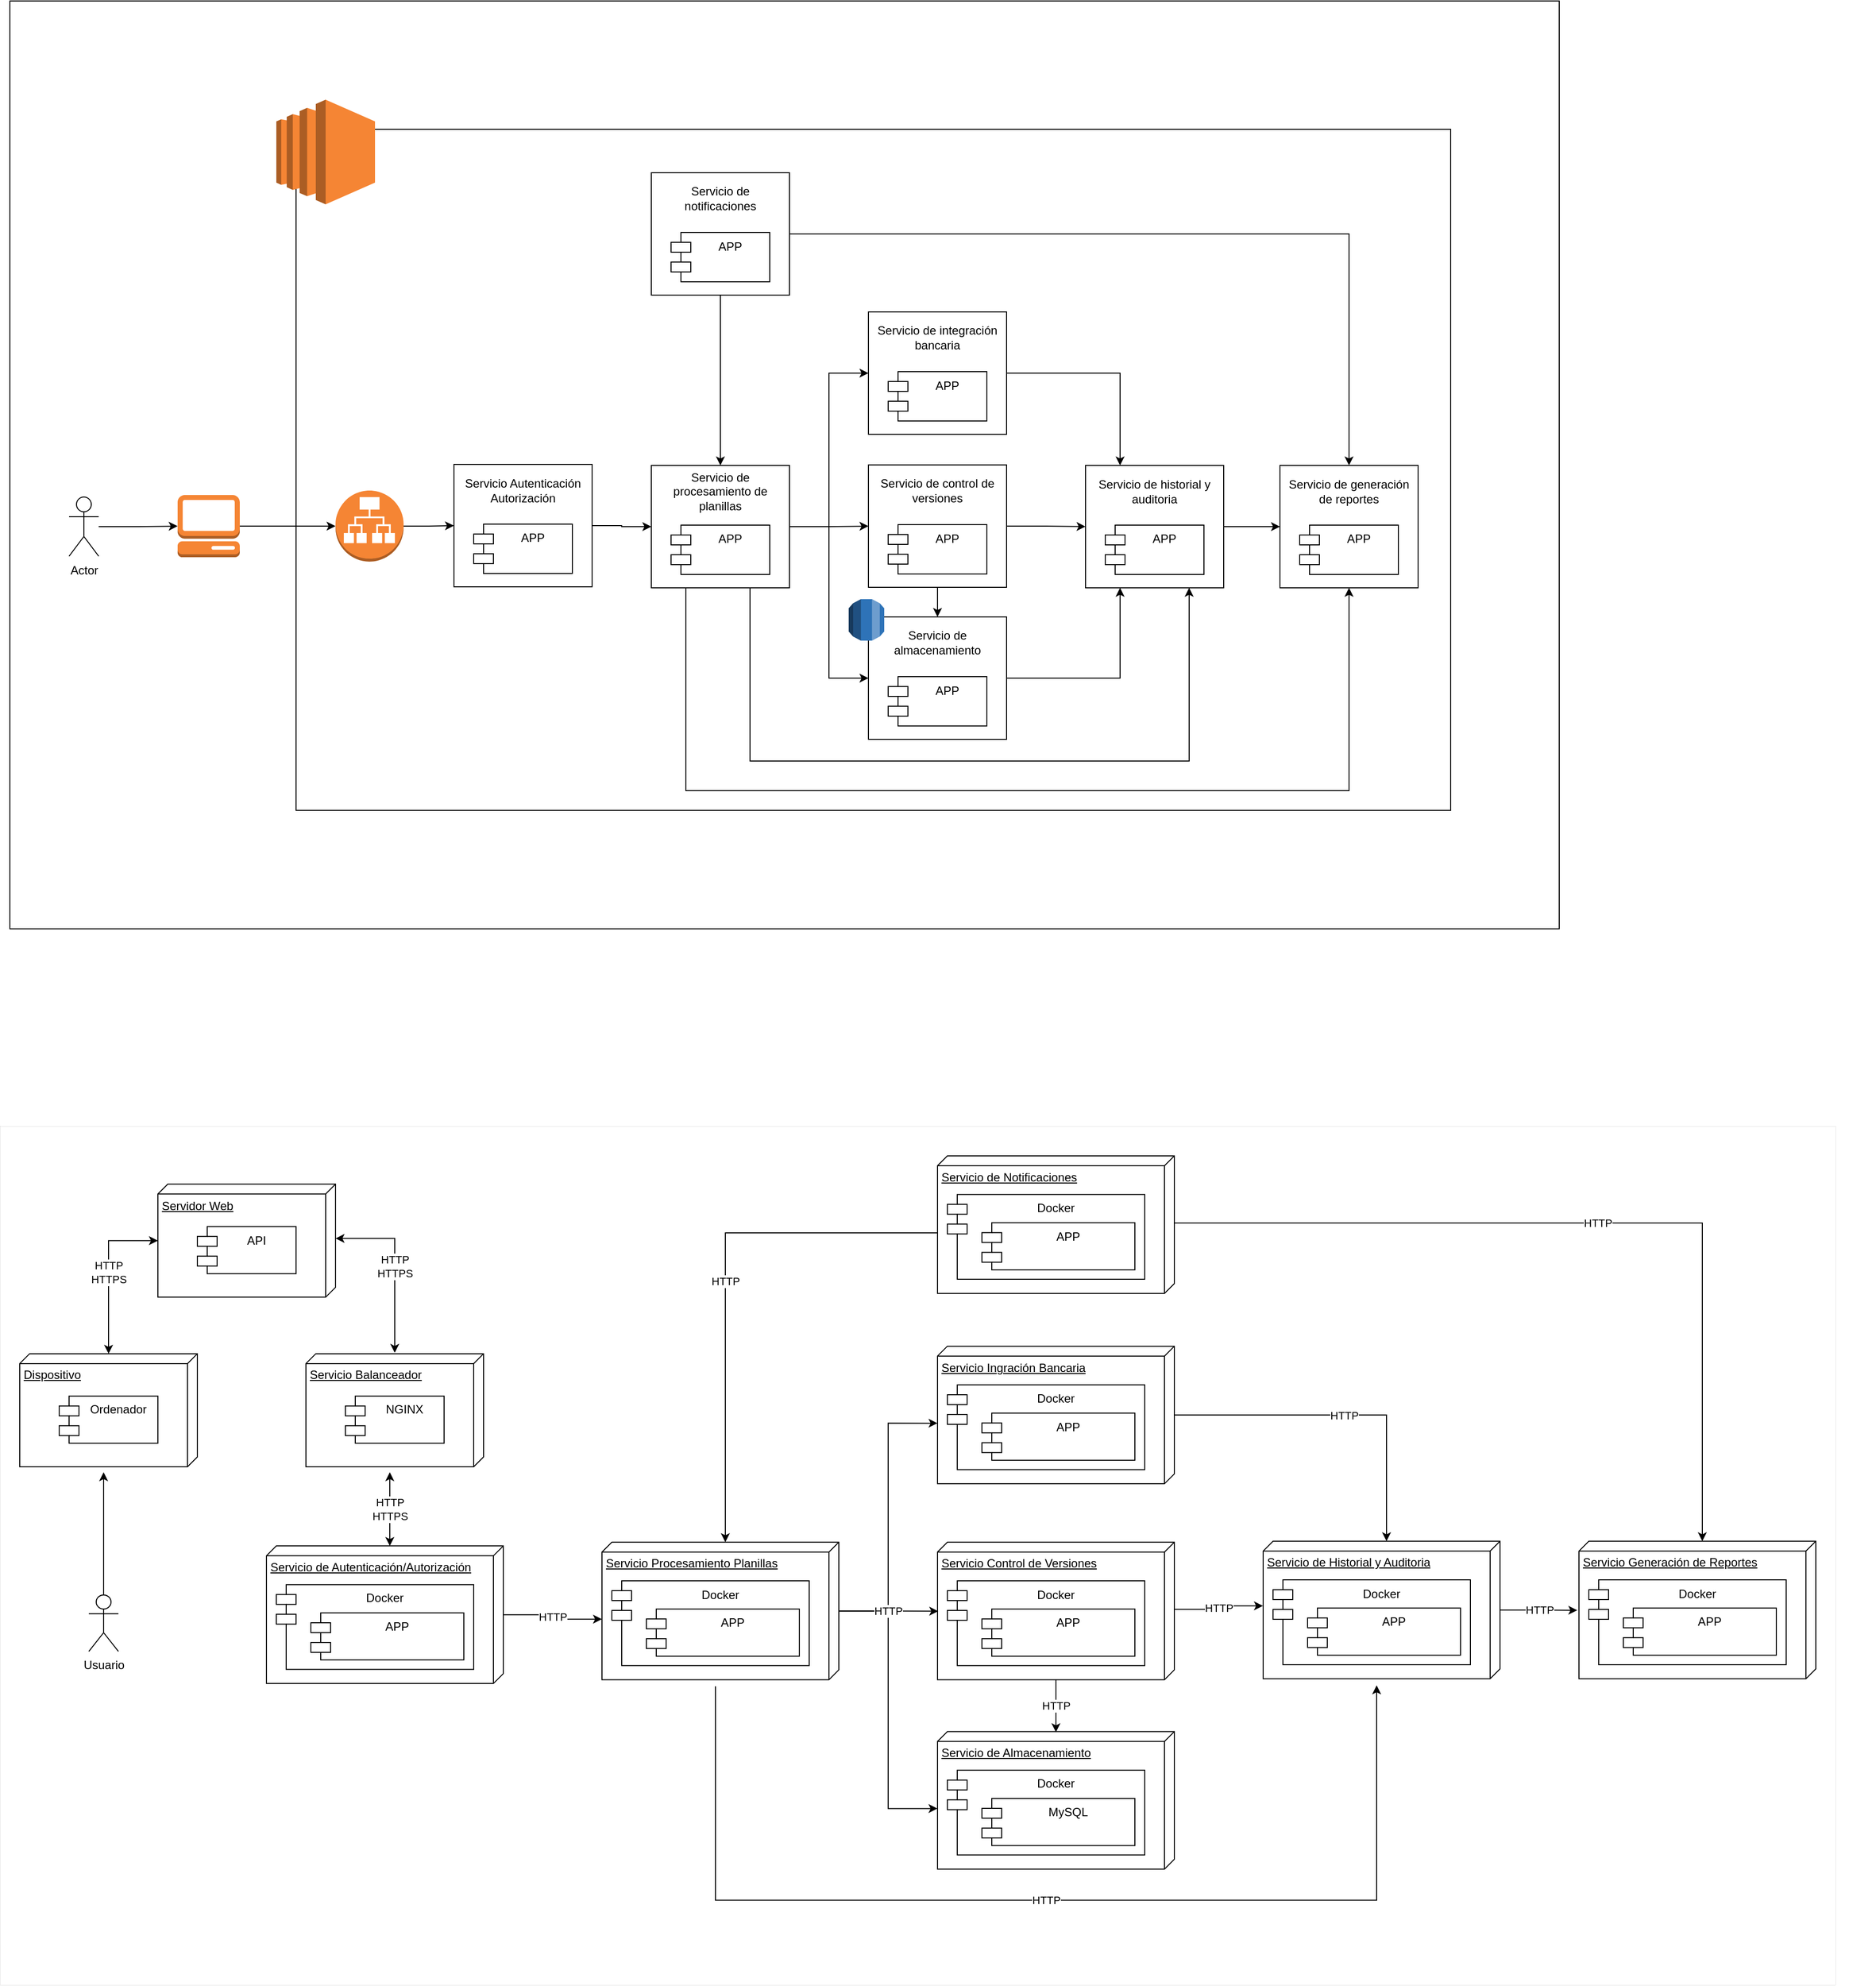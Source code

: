 <mxfile version="26.0.14">
  <diagram name="Página-1" id="AD1sbmy76uVQkkUT61QY">
    <mxGraphModel dx="1912" dy="1008" grid="1" gridSize="10" guides="1" tooltips="1" connect="1" arrows="1" fold="1" page="1" pageScale="1" pageWidth="827" pageHeight="1169" math="0" shadow="0">
      <root>
        <mxCell id="0" />
        <mxCell id="1" parent="0" />
        <mxCell id="kB9tlj2WmAt0og6U4Ecw-2" value="" style="group" vertex="1" connectable="0" parent="1">
          <mxGeometry x="100" y="100" width="1570" height="940" as="geometry" />
        </mxCell>
        <mxCell id="kB9tlj2WmAt0og6U4Ecw-3" value="" style="rounded=0;whiteSpace=wrap;html=1;" vertex="1" parent="kB9tlj2WmAt0og6U4Ecw-2">
          <mxGeometry width="1570" height="940" as="geometry" />
        </mxCell>
        <mxCell id="kB9tlj2WmAt0og6U4Ecw-4" value="" style="group" vertex="1" connectable="0" parent="kB9tlj2WmAt0og6U4Ecw-2">
          <mxGeometry x="60" y="100" width="1400" height="720" as="geometry" />
        </mxCell>
        <mxCell id="kB9tlj2WmAt0og6U4Ecw-5" value="" style="rounded=0;whiteSpace=wrap;html=1;" vertex="1" parent="kB9tlj2WmAt0og6U4Ecw-4">
          <mxGeometry x="230" y="30" width="1170" height="690" as="geometry" />
        </mxCell>
        <mxCell id="kB9tlj2WmAt0og6U4Ecw-6" value="Actor" style="shape=umlActor;verticalLabelPosition=bottom;verticalAlign=top;html=1;outlineConnect=0;" vertex="1" parent="kB9tlj2WmAt0og6U4Ecw-4">
          <mxGeometry y="402.5" width="30" height="60" as="geometry" />
        </mxCell>
        <mxCell id="kB9tlj2WmAt0og6U4Ecw-7" value="" style="outlineConnect=0;dashed=0;verticalLabelPosition=bottom;verticalAlign=top;align=center;html=1;shape=mxgraph.aws3.ec2;fillColor=#F58534;gradientColor=none;" vertex="1" parent="kB9tlj2WmAt0og6U4Ecw-4">
          <mxGeometry x="210" width="100" height="106" as="geometry" />
        </mxCell>
        <mxCell id="kB9tlj2WmAt0og6U4Ecw-8" value="" style="outlineConnect=0;dashed=0;verticalLabelPosition=bottom;verticalAlign=top;align=center;html=1;shape=mxgraph.aws3.management_console;fillColor=#F58534;gradientColor=none;" vertex="1" parent="kB9tlj2WmAt0og6U4Ecw-4">
          <mxGeometry x="110" y="400.5" width="63" height="63" as="geometry" />
        </mxCell>
        <mxCell id="kB9tlj2WmAt0og6U4Ecw-9" style="edgeStyle=orthogonalEdgeStyle;rounded=0;orthogonalLoop=1;jettySize=auto;html=1;entryX=0;entryY=0.5;entryDx=0;entryDy=0;entryPerimeter=0;" edge="1" parent="kB9tlj2WmAt0og6U4Ecw-4" source="kB9tlj2WmAt0og6U4Ecw-6" target="kB9tlj2WmAt0og6U4Ecw-8">
          <mxGeometry relative="1" as="geometry" />
        </mxCell>
        <mxCell id="kB9tlj2WmAt0og6U4Ecw-10" style="edgeStyle=orthogonalEdgeStyle;rounded=0;orthogonalLoop=1;jettySize=auto;html=1;entryX=0;entryY=0.5;entryDx=0;entryDy=0;" edge="1" parent="kB9tlj2WmAt0og6U4Ecw-4" source="kB9tlj2WmAt0og6U4Ecw-11" target="kB9tlj2WmAt0og6U4Ecw-14">
          <mxGeometry relative="1" as="geometry" />
        </mxCell>
        <mxCell id="kB9tlj2WmAt0og6U4Ecw-11" value="" style="outlineConnect=0;dashed=0;verticalLabelPosition=bottom;verticalAlign=top;align=center;html=1;shape=mxgraph.aws3.application_load_balancer;fillColor=#F58534;gradientColor=none;" vertex="1" parent="kB9tlj2WmAt0og6U4Ecw-4">
          <mxGeometry x="270" y="396" width="69" height="72" as="geometry" />
        </mxCell>
        <mxCell id="kB9tlj2WmAt0og6U4Ecw-12" style="edgeStyle=orthogonalEdgeStyle;rounded=0;orthogonalLoop=1;jettySize=auto;html=1;entryX=0;entryY=0.5;entryDx=0;entryDy=0;entryPerimeter=0;" edge="1" parent="kB9tlj2WmAt0og6U4Ecw-4" source="kB9tlj2WmAt0og6U4Ecw-8" target="kB9tlj2WmAt0og6U4Ecw-11">
          <mxGeometry relative="1" as="geometry" />
        </mxCell>
        <mxCell id="kB9tlj2WmAt0og6U4Ecw-13" style="edgeStyle=orthogonalEdgeStyle;rounded=0;orthogonalLoop=1;jettySize=auto;html=1;entryX=0;entryY=0.5;entryDx=0;entryDy=0;" edge="1" parent="kB9tlj2WmAt0og6U4Ecw-4" source="kB9tlj2WmAt0og6U4Ecw-14" target="kB9tlj2WmAt0og6U4Ecw-34">
          <mxGeometry relative="1" as="geometry" />
        </mxCell>
        <mxCell id="kB9tlj2WmAt0og6U4Ecw-14" value="Servicio Autenticación&lt;div&gt;Autorización&lt;/div&gt;&lt;div&gt;&lt;br&gt;&lt;/div&gt;&lt;div&gt;&lt;br&gt;&lt;/div&gt;&lt;div&gt;&lt;br&gt;&lt;/div&gt;&lt;div&gt;&lt;br&gt;&lt;/div&gt;&lt;div&gt;&lt;br&gt;&lt;/div&gt;" style="html=1;whiteSpace=wrap;" vertex="1" parent="kB9tlj2WmAt0og6U4Ecw-4">
          <mxGeometry x="390" y="369.5" width="140" height="124" as="geometry" />
        </mxCell>
        <mxCell id="kB9tlj2WmAt0og6U4Ecw-15" value="APP" style="shape=module;align=left;spacingLeft=20;align=center;verticalAlign=top;whiteSpace=wrap;html=1;" vertex="1" parent="kB9tlj2WmAt0og6U4Ecw-4">
          <mxGeometry x="410" y="430" width="100" height="50" as="geometry" />
        </mxCell>
        <mxCell id="kB9tlj2WmAt0og6U4Ecw-16" style="edgeStyle=orthogonalEdgeStyle;rounded=0;orthogonalLoop=1;jettySize=auto;html=1;entryX=0.25;entryY=0;entryDx=0;entryDy=0;" edge="1" parent="kB9tlj2WmAt0og6U4Ecw-4" source="kB9tlj2WmAt0og6U4Ecw-17" target="kB9tlj2WmAt0og6U4Ecw-37">
          <mxGeometry relative="1" as="geometry" />
        </mxCell>
        <mxCell id="kB9tlj2WmAt0og6U4Ecw-17" value="&lt;div&gt;Servicio de integración bancaria&lt;/div&gt;&lt;div&gt;&lt;br&gt;&lt;/div&gt;&lt;div&gt;&lt;br&gt;&lt;/div&gt;&lt;div&gt;&lt;br&gt;&lt;/div&gt;&lt;div&gt;&lt;br&gt;&lt;/div&gt;&lt;div&gt;&lt;br&gt;&lt;/div&gt;" style="html=1;whiteSpace=wrap;" vertex="1" parent="kB9tlj2WmAt0og6U4Ecw-4">
          <mxGeometry x="810" y="215" width="140" height="124" as="geometry" />
        </mxCell>
        <mxCell id="kB9tlj2WmAt0og6U4Ecw-18" value="APP" style="shape=module;align=left;spacingLeft=20;align=center;verticalAlign=top;whiteSpace=wrap;html=1;" vertex="1" parent="kB9tlj2WmAt0og6U4Ecw-4">
          <mxGeometry x="830" y="275.5" width="100" height="50" as="geometry" />
        </mxCell>
        <mxCell id="kB9tlj2WmAt0og6U4Ecw-19" style="edgeStyle=orthogonalEdgeStyle;rounded=0;orthogonalLoop=1;jettySize=auto;html=1;entryX=0;entryY=0.5;entryDx=0;entryDy=0;" edge="1" parent="kB9tlj2WmAt0og6U4Ecw-4" source="kB9tlj2WmAt0og6U4Ecw-20" target="kB9tlj2WmAt0og6U4Ecw-37">
          <mxGeometry relative="1" as="geometry" />
        </mxCell>
        <mxCell id="kB9tlj2WmAt0og6U4Ecw-101" style="edgeStyle=orthogonalEdgeStyle;rounded=0;orthogonalLoop=1;jettySize=auto;html=1;entryX=0.5;entryY=0;entryDx=0;entryDy=0;" edge="1" parent="kB9tlj2WmAt0og6U4Ecw-4" source="kB9tlj2WmAt0og6U4Ecw-20" target="kB9tlj2WmAt0og6U4Ecw-24">
          <mxGeometry relative="1" as="geometry" />
        </mxCell>
        <mxCell id="kB9tlj2WmAt0og6U4Ecw-20" value="&lt;div&gt;Servicio de control de versiones&lt;/div&gt;&lt;div&gt;&lt;br&gt;&lt;/div&gt;&lt;div&gt;&lt;br&gt;&lt;/div&gt;&lt;div&gt;&lt;br&gt;&lt;/div&gt;&lt;div&gt;&lt;br&gt;&lt;/div&gt;&lt;div&gt;&lt;br&gt;&lt;/div&gt;" style="html=1;whiteSpace=wrap;" vertex="1" parent="kB9tlj2WmAt0og6U4Ecw-4">
          <mxGeometry x="810" y="370" width="140" height="124" as="geometry" />
        </mxCell>
        <mxCell id="kB9tlj2WmAt0og6U4Ecw-21" value="APP" style="shape=module;align=left;spacingLeft=20;align=center;verticalAlign=top;whiteSpace=wrap;html=1;" vertex="1" parent="kB9tlj2WmAt0og6U4Ecw-4">
          <mxGeometry x="830" y="430.5" width="100" height="50" as="geometry" />
        </mxCell>
        <mxCell id="kB9tlj2WmAt0og6U4Ecw-22" value="" style="shape=image;html=1;verticalAlign=top;verticalLabelPosition=bottom;labelBackgroundColor=#ffffff;imageAspect=0;aspect=fixed;image=https://cdn1.iconfinder.com/data/icons/unicons-line-vol-3/24/docker-128.png" vertex="1" parent="kB9tlj2WmAt0og6U4Ecw-4">
          <mxGeometry x="360" y="340" width="56" height="56" as="geometry" />
        </mxCell>
        <mxCell id="kB9tlj2WmAt0og6U4Ecw-23" style="edgeStyle=orthogonalEdgeStyle;rounded=0;orthogonalLoop=1;jettySize=auto;html=1;entryX=0.25;entryY=1;entryDx=0;entryDy=0;" edge="1" parent="kB9tlj2WmAt0og6U4Ecw-4" source="kB9tlj2WmAt0og6U4Ecw-24" target="kB9tlj2WmAt0og6U4Ecw-37">
          <mxGeometry relative="1" as="geometry" />
        </mxCell>
        <mxCell id="kB9tlj2WmAt0og6U4Ecw-24" value="&lt;div&gt;Servicio de almacenamiento&lt;/div&gt;&lt;div&gt;&lt;br&gt;&lt;/div&gt;&lt;div&gt;&lt;br&gt;&lt;/div&gt;&lt;div&gt;&lt;br&gt;&lt;/div&gt;&lt;div&gt;&lt;br&gt;&lt;/div&gt;&lt;div&gt;&lt;br&gt;&lt;/div&gt;" style="html=1;whiteSpace=wrap;" vertex="1" parent="kB9tlj2WmAt0og6U4Ecw-4">
          <mxGeometry x="810" y="524" width="140" height="124" as="geometry" />
        </mxCell>
        <mxCell id="kB9tlj2WmAt0og6U4Ecw-25" value="APP" style="shape=module;align=left;spacingLeft=20;align=center;verticalAlign=top;whiteSpace=wrap;html=1;" vertex="1" parent="kB9tlj2WmAt0og6U4Ecw-4">
          <mxGeometry x="830" y="584.5" width="100" height="50" as="geometry" />
        </mxCell>
        <mxCell id="kB9tlj2WmAt0og6U4Ecw-26" value="" style="outlineConnect=0;dashed=0;verticalLabelPosition=bottom;verticalAlign=top;align=center;html=1;shape=mxgraph.aws3.rds;fillColor=#2E73B8;gradientColor=none;" vertex="1" parent="kB9tlj2WmAt0og6U4Ecw-4">
          <mxGeometry x="790" y="506" width="36" height="42" as="geometry" />
        </mxCell>
        <mxCell id="kB9tlj2WmAt0og6U4Ecw-27" value="" style="shape=image;html=1;verticalAlign=top;verticalLabelPosition=bottom;labelBackgroundColor=#ffffff;imageAspect=0;aspect=fixed;image=https://cdn1.iconfinder.com/data/icons/unicons-line-vol-3/24/docker-128.png" vertex="1" parent="kB9tlj2WmAt0og6U4Ecw-4">
          <mxGeometry x="780" y="345.5" width="56" height="56" as="geometry" />
        </mxCell>
        <mxCell id="kB9tlj2WmAt0og6U4Ecw-28" value="" style="shape=image;html=1;verticalAlign=top;verticalLabelPosition=bottom;labelBackgroundColor=#ffffff;imageAspect=0;aspect=fixed;image=https://cdn1.iconfinder.com/data/icons/unicons-line-vol-3/24/docker-128.png" vertex="1" parent="kB9tlj2WmAt0og6U4Ecw-4">
          <mxGeometry x="780" y="185" width="56" height="56" as="geometry" />
        </mxCell>
        <mxCell id="kB9tlj2WmAt0og6U4Ecw-29" style="edgeStyle=orthogonalEdgeStyle;rounded=0;orthogonalLoop=1;jettySize=auto;html=1;entryX=0;entryY=0.5;entryDx=0;entryDy=0;" edge="1" parent="kB9tlj2WmAt0og6U4Ecw-4" source="kB9tlj2WmAt0og6U4Ecw-34" target="kB9tlj2WmAt0og6U4Ecw-17">
          <mxGeometry relative="1" as="geometry" />
        </mxCell>
        <mxCell id="kB9tlj2WmAt0og6U4Ecw-30" style="edgeStyle=orthogonalEdgeStyle;rounded=0;orthogonalLoop=1;jettySize=auto;html=1;entryX=0;entryY=0.5;entryDx=0;entryDy=0;" edge="1" parent="kB9tlj2WmAt0og6U4Ecw-4" source="kB9tlj2WmAt0og6U4Ecw-34" target="kB9tlj2WmAt0og6U4Ecw-20">
          <mxGeometry relative="1" as="geometry" />
        </mxCell>
        <mxCell id="kB9tlj2WmAt0og6U4Ecw-31" style="edgeStyle=orthogonalEdgeStyle;rounded=0;orthogonalLoop=1;jettySize=auto;html=1;entryX=0;entryY=0.5;entryDx=0;entryDy=0;" edge="1" parent="kB9tlj2WmAt0og6U4Ecw-4" source="kB9tlj2WmAt0og6U4Ecw-34" target="kB9tlj2WmAt0og6U4Ecw-24">
          <mxGeometry relative="1" as="geometry" />
        </mxCell>
        <mxCell id="kB9tlj2WmAt0og6U4Ecw-32" style="edgeStyle=orthogonalEdgeStyle;rounded=0;orthogonalLoop=1;jettySize=auto;html=1;entryX=0.75;entryY=1;entryDx=0;entryDy=0;exitX=0.75;exitY=1;exitDx=0;exitDy=0;" edge="1" parent="kB9tlj2WmAt0og6U4Ecw-4" source="kB9tlj2WmAt0og6U4Ecw-34" target="kB9tlj2WmAt0og6U4Ecw-37">
          <mxGeometry relative="1" as="geometry">
            <Array as="points">
              <mxPoint x="690" y="495" />
              <mxPoint x="690" y="670" />
              <mxPoint x="1135" y="670" />
            </Array>
          </mxGeometry>
        </mxCell>
        <mxCell id="kB9tlj2WmAt0og6U4Ecw-33" style="edgeStyle=orthogonalEdgeStyle;rounded=0;orthogonalLoop=1;jettySize=auto;html=1;exitX=0.25;exitY=1;exitDx=0;exitDy=0;entryX=0.5;entryY=1;entryDx=0;entryDy=0;" edge="1" parent="kB9tlj2WmAt0og6U4Ecw-4" source="kB9tlj2WmAt0og6U4Ecw-34" target="kB9tlj2WmAt0og6U4Ecw-40">
          <mxGeometry relative="1" as="geometry">
            <Array as="points">
              <mxPoint x="625" y="700" />
              <mxPoint x="1297" y="700" />
            </Array>
          </mxGeometry>
        </mxCell>
        <mxCell id="kB9tlj2WmAt0og6U4Ecw-34" value="Servicio de procesamiento de planillas&lt;div&gt;&lt;br&gt;&lt;/div&gt;&lt;div&gt;&lt;br&gt;&lt;/div&gt;&lt;div&gt;&lt;br&gt;&lt;/div&gt;&lt;div&gt;&lt;br&gt;&lt;/div&gt;&lt;div&gt;&lt;br&gt;&lt;/div&gt;" style="html=1;whiteSpace=wrap;" vertex="1" parent="kB9tlj2WmAt0og6U4Ecw-4">
          <mxGeometry x="590" y="370.5" width="140" height="124" as="geometry" />
        </mxCell>
        <mxCell id="kB9tlj2WmAt0og6U4Ecw-35" value="APP" style="shape=module;align=left;spacingLeft=20;align=center;verticalAlign=top;whiteSpace=wrap;html=1;" vertex="1" parent="kB9tlj2WmAt0og6U4Ecw-4">
          <mxGeometry x="610" y="431" width="100" height="50" as="geometry" />
        </mxCell>
        <mxCell id="kB9tlj2WmAt0og6U4Ecw-36" style="edgeStyle=orthogonalEdgeStyle;rounded=0;orthogonalLoop=1;jettySize=auto;html=1;entryX=0;entryY=0.5;entryDx=0;entryDy=0;" edge="1" parent="kB9tlj2WmAt0og6U4Ecw-4" source="kB9tlj2WmAt0og6U4Ecw-37" target="kB9tlj2WmAt0og6U4Ecw-40">
          <mxGeometry relative="1" as="geometry" />
        </mxCell>
        <mxCell id="kB9tlj2WmAt0og6U4Ecw-37" value="&lt;div&gt;Servicio de historial y auditoria&lt;/div&gt;&lt;div&gt;&lt;br&gt;&lt;/div&gt;&lt;div&gt;&lt;br&gt;&lt;/div&gt;&lt;div&gt;&lt;br&gt;&lt;/div&gt;&lt;div&gt;&lt;br&gt;&lt;/div&gt;&lt;div&gt;&lt;br&gt;&lt;/div&gt;" style="html=1;whiteSpace=wrap;" vertex="1" parent="kB9tlj2WmAt0og6U4Ecw-4">
          <mxGeometry x="1030" y="370.5" width="140" height="124" as="geometry" />
        </mxCell>
        <mxCell id="kB9tlj2WmAt0og6U4Ecw-38" value="APP" style="shape=module;align=left;spacingLeft=20;align=center;verticalAlign=top;whiteSpace=wrap;html=1;" vertex="1" parent="kB9tlj2WmAt0og6U4Ecw-4">
          <mxGeometry x="1050" y="431" width="100" height="50" as="geometry" />
        </mxCell>
        <mxCell id="kB9tlj2WmAt0og6U4Ecw-39" value="" style="shape=image;html=1;verticalAlign=top;verticalLabelPosition=bottom;labelBackgroundColor=#ffffff;imageAspect=0;aspect=fixed;image=https://cdn1.iconfinder.com/data/icons/unicons-line-vol-3/24/docker-128.png" vertex="1" parent="kB9tlj2WmAt0og6U4Ecw-4">
          <mxGeometry x="1000" y="344.5" width="56" height="56" as="geometry" />
        </mxCell>
        <mxCell id="kB9tlj2WmAt0og6U4Ecw-40" value="&lt;div&gt;Servicio de generación de reportes&lt;/div&gt;&lt;div&gt;&lt;br&gt;&lt;/div&gt;&lt;div&gt;&lt;br&gt;&lt;/div&gt;&lt;div&gt;&lt;br&gt;&lt;/div&gt;&lt;div&gt;&lt;br&gt;&lt;/div&gt;&lt;div&gt;&lt;br&gt;&lt;/div&gt;" style="html=1;whiteSpace=wrap;" vertex="1" parent="kB9tlj2WmAt0og6U4Ecw-4">
          <mxGeometry x="1227" y="370.5" width="140" height="124" as="geometry" />
        </mxCell>
        <mxCell id="kB9tlj2WmAt0og6U4Ecw-41" value="APP" style="shape=module;align=left;spacingLeft=20;align=center;verticalAlign=top;whiteSpace=wrap;html=1;" vertex="1" parent="kB9tlj2WmAt0og6U4Ecw-4">
          <mxGeometry x="1247" y="431" width="100" height="50" as="geometry" />
        </mxCell>
        <mxCell id="kB9tlj2WmAt0og6U4Ecw-42" value="" style="shape=image;html=1;verticalAlign=top;verticalLabelPosition=bottom;labelBackgroundColor=#ffffff;imageAspect=0;aspect=fixed;image=https://cdn1.iconfinder.com/data/icons/unicons-line-vol-3/24/docker-128.png" vertex="1" parent="kB9tlj2WmAt0og6U4Ecw-4">
          <mxGeometry x="1200" y="340" width="56" height="56" as="geometry" />
        </mxCell>
        <mxCell id="kB9tlj2WmAt0og6U4Ecw-43" value="" style="shape=image;html=1;verticalAlign=top;verticalLabelPosition=bottom;labelBackgroundColor=#ffffff;imageAspect=0;aspect=fixed;image=https://cdn1.iconfinder.com/data/icons/unicons-line-vol-3/24/docker-128.png" vertex="1" parent="kB9tlj2WmAt0og6U4Ecw-4">
          <mxGeometry x="560" y="346.5" width="56" height="56" as="geometry" />
        </mxCell>
        <mxCell id="kB9tlj2WmAt0og6U4Ecw-44" style="edgeStyle=orthogonalEdgeStyle;rounded=0;orthogonalLoop=1;jettySize=auto;html=1;exitX=0.5;exitY=1;exitDx=0;exitDy=0;entryX=0.5;entryY=0;entryDx=0;entryDy=0;" edge="1" parent="kB9tlj2WmAt0og6U4Ecw-4" source="kB9tlj2WmAt0og6U4Ecw-46" target="kB9tlj2WmAt0og6U4Ecw-34">
          <mxGeometry relative="1" as="geometry" />
        </mxCell>
        <mxCell id="kB9tlj2WmAt0og6U4Ecw-45" style="edgeStyle=orthogonalEdgeStyle;rounded=0;orthogonalLoop=1;jettySize=auto;html=1;entryX=0.5;entryY=0;entryDx=0;entryDy=0;" edge="1" parent="kB9tlj2WmAt0og6U4Ecw-4" source="kB9tlj2WmAt0og6U4Ecw-46" target="kB9tlj2WmAt0og6U4Ecw-40">
          <mxGeometry relative="1" as="geometry" />
        </mxCell>
        <mxCell id="kB9tlj2WmAt0og6U4Ecw-46" value="Servicio de&lt;div&gt;notificaciones&lt;div&gt;&lt;br&gt;&lt;/div&gt;&lt;div&gt;&lt;br&gt;&lt;/div&gt;&lt;div&gt;&lt;br&gt;&lt;/div&gt;&lt;div&gt;&lt;br&gt;&lt;/div&gt;&lt;div&gt;&lt;br&gt;&lt;/div&gt;&lt;/div&gt;" style="html=1;whiteSpace=wrap;" vertex="1" parent="kB9tlj2WmAt0og6U4Ecw-4">
          <mxGeometry x="590" y="74" width="140" height="124" as="geometry" />
        </mxCell>
        <mxCell id="kB9tlj2WmAt0og6U4Ecw-47" value="APP" style="shape=module;align=left;spacingLeft=20;align=center;verticalAlign=top;whiteSpace=wrap;html=1;" vertex="1" parent="kB9tlj2WmAt0og6U4Ecw-4">
          <mxGeometry x="610" y="134.5" width="100" height="50" as="geometry" />
        </mxCell>
        <mxCell id="kB9tlj2WmAt0og6U4Ecw-48" value="" style="shape=image;html=1;verticalAlign=top;verticalLabelPosition=bottom;labelBackgroundColor=#ffffff;imageAspect=0;aspect=fixed;image=https://cdn1.iconfinder.com/data/icons/unicons-line-vol-3/24/docker-128.png" vertex="1" parent="kB9tlj2WmAt0og6U4Ecw-4">
          <mxGeometry x="560" y="50" width="56" height="56" as="geometry" />
        </mxCell>
        <mxCell id="kB9tlj2WmAt0og6U4Ecw-99" value="" style="group" vertex="1" connectable="0" parent="1">
          <mxGeometry x="110" y="1270" width="1880" height="840" as="geometry" />
        </mxCell>
        <mxCell id="kB9tlj2WmAt0og6U4Ecw-100" value="" style="rounded=0;whiteSpace=wrap;html=1;strokeWidth=0;" vertex="1" parent="kB9tlj2WmAt0og6U4Ecw-99">
          <mxGeometry x="-20" y="-30" width="1860" height="870" as="geometry" />
        </mxCell>
        <mxCell id="kB9tlj2WmAt0og6U4Ecw-91" value="" style="edgeStyle=orthogonalEdgeStyle;rounded=0;orthogonalLoop=1;jettySize=auto;html=1;entryX=0;entryY=0;entryDx=78;entryDy=240;entryPerimeter=0;" edge="1" parent="kB9tlj2WmAt0og6U4Ecw-99" source="kB9tlj2WmAt0og6U4Ecw-70" target="kB9tlj2WmAt0og6U4Ecw-79">
          <mxGeometry relative="1" as="geometry" />
        </mxCell>
        <mxCell id="zj32GYR_1dL79aitlgQu-4" value="Usuario" style="shape=umlActor;verticalLabelPosition=bottom;verticalAlign=top;html=1;outlineConnect=0;" parent="kB9tlj2WmAt0og6U4Ecw-99" vertex="1">
          <mxGeometry x="70" y="444.818" width="30" height="57.273" as="geometry" />
        </mxCell>
        <mxCell id="kB9tlj2WmAt0og6U4Ecw-50" value="Dispositivo" style="verticalAlign=top;align=left;spacingTop=8;spacingLeft=2;spacingRight=12;shape=cube;size=10;direction=south;fontStyle=4;html=1;whiteSpace=wrap;" vertex="1" parent="kB9tlj2WmAt0og6U4Ecw-99">
          <mxGeometry y="200.455" width="180" height="114.545" as="geometry" />
        </mxCell>
        <mxCell id="kB9tlj2WmAt0og6U4Ecw-52" value="Ordenador" style="shape=module;align=left;spacingLeft=20;align=center;verticalAlign=top;whiteSpace=wrap;html=1;" vertex="1" parent="kB9tlj2WmAt0og6U4Ecw-99">
          <mxGeometry x="40" y="243.409" width="100" height="47.727" as="geometry" />
        </mxCell>
        <mxCell id="kB9tlj2WmAt0og6U4Ecw-54" value="Servidor Web" style="verticalAlign=top;align=left;spacingTop=8;spacingLeft=2;spacingRight=12;shape=cube;size=10;direction=south;fontStyle=4;html=1;whiteSpace=wrap;" vertex="1" parent="kB9tlj2WmAt0og6U4Ecw-99">
          <mxGeometry x="140" y="28.636" width="180" height="114.545" as="geometry" />
        </mxCell>
        <mxCell id="kB9tlj2WmAt0og6U4Ecw-55" value="HTTP&lt;div&gt;HTTPS&lt;/div&gt;" style="edgeStyle=orthogonalEdgeStyle;rounded=0;orthogonalLoop=1;jettySize=auto;html=1;entryX=0.5;entryY=1;entryDx=0;entryDy=0;entryPerimeter=0;startArrow=classic;startFill=1;" edge="1" parent="kB9tlj2WmAt0og6U4Ecw-99" source="kB9tlj2WmAt0og6U4Ecw-50" target="kB9tlj2WmAt0og6U4Ecw-54">
          <mxGeometry relative="1" as="geometry" />
        </mxCell>
        <mxCell id="kB9tlj2WmAt0og6U4Ecw-56" value="API" style="shape=module;align=left;spacingLeft=20;align=center;verticalAlign=top;whiteSpace=wrap;html=1;" vertex="1" parent="kB9tlj2WmAt0og6U4Ecw-99">
          <mxGeometry x="180" y="71.591" width="100" height="47.727" as="geometry" />
        </mxCell>
        <mxCell id="kB9tlj2WmAt0og6U4Ecw-57" value="Servicio Balanceador" style="verticalAlign=top;align=left;spacingTop=8;spacingLeft=2;spacingRight=12;shape=cube;size=10;direction=south;fontStyle=4;html=1;whiteSpace=wrap;" vertex="1" parent="kB9tlj2WmAt0og6U4Ecw-99">
          <mxGeometry x="290" y="200.455" width="180" height="114.545" as="geometry" />
        </mxCell>
        <mxCell id="kB9tlj2WmAt0og6U4Ecw-58" value="NGINX" style="shape=module;align=left;spacingLeft=20;align=center;verticalAlign=top;whiteSpace=wrap;html=1;" vertex="1" parent="kB9tlj2WmAt0og6U4Ecw-99">
          <mxGeometry x="330" y="243.409" width="100" height="47.727" as="geometry" />
        </mxCell>
        <mxCell id="kB9tlj2WmAt0og6U4Ecw-60" value="HTTP&lt;div&gt;HTTPS&lt;/div&gt;" style="edgeStyle=orthogonalEdgeStyle;rounded=0;orthogonalLoop=1;jettySize=auto;html=1;entryX=-0.008;entryY=0.5;entryDx=0;entryDy=0;entryPerimeter=0;exitX=0;exitY=0;exitDx=55;exitDy=0;exitPerimeter=0;startArrow=classic;startFill=1;" edge="1" parent="kB9tlj2WmAt0og6U4Ecw-99" source="kB9tlj2WmAt0og6U4Ecw-54" target="kB9tlj2WmAt0og6U4Ecw-57">
          <mxGeometry relative="1" as="geometry" />
        </mxCell>
        <mxCell id="kB9tlj2WmAt0og6U4Ecw-61" value="Servicio de Autenticación/Autorización" style="verticalAlign=top;align=left;spacingTop=8;spacingLeft=2;spacingRight=12;shape=cube;size=10;direction=south;fontStyle=4;html=1;whiteSpace=wrap;" vertex="1" parent="kB9tlj2WmAt0og6U4Ecw-99">
          <mxGeometry x="250" y="395.182" width="240" height="139.364" as="geometry" />
        </mxCell>
        <mxCell id="kB9tlj2WmAt0og6U4Ecw-62" value="Docker" style="shape=module;align=left;spacingLeft=20;align=center;verticalAlign=top;whiteSpace=wrap;html=1;" vertex="1" parent="kB9tlj2WmAt0og6U4Ecw-99">
          <mxGeometry x="260" y="434.318" width="200" height="85.909" as="geometry" />
        </mxCell>
        <mxCell id="kB9tlj2WmAt0og6U4Ecw-63" value="APP" style="shape=module;align=left;spacingLeft=20;align=center;verticalAlign=top;whiteSpace=wrap;html=1;" vertex="1" parent="kB9tlj2WmAt0og6U4Ecw-99">
          <mxGeometry x="295" y="462.955" width="155" height="47.727" as="geometry" />
        </mxCell>
        <mxCell id="kB9tlj2WmAt0og6U4Ecw-64" value="Servicio de Notificaciones" style="verticalAlign=top;align=left;spacingTop=8;spacingLeft=2;spacingRight=12;shape=cube;size=10;direction=south;fontStyle=4;html=1;whiteSpace=wrap;" vertex="1" parent="kB9tlj2WmAt0og6U4Ecw-99">
          <mxGeometry x="930" width="240" height="139.364" as="geometry" />
        </mxCell>
        <mxCell id="kB9tlj2WmAt0og6U4Ecw-65" value="Docker" style="shape=module;align=left;spacingLeft=20;align=center;verticalAlign=top;whiteSpace=wrap;html=1;" vertex="1" parent="kB9tlj2WmAt0og6U4Ecw-99">
          <mxGeometry x="940" y="39.136" width="200" height="85.909" as="geometry" />
        </mxCell>
        <mxCell id="kB9tlj2WmAt0og6U4Ecw-66" value="APP" style="shape=module;align=left;spacingLeft=20;align=center;verticalAlign=top;whiteSpace=wrap;html=1;" vertex="1" parent="kB9tlj2WmAt0og6U4Ecw-99">
          <mxGeometry x="975" y="67.773" width="155" height="47.727" as="geometry" />
        </mxCell>
        <mxCell id="kB9tlj2WmAt0og6U4Ecw-67" value="Servicio de Historial y Auditoria" style="verticalAlign=top;align=left;spacingTop=8;spacingLeft=2;spacingRight=12;shape=cube;size=10;direction=south;fontStyle=4;html=1;whiteSpace=wrap;" vertex="1" parent="kB9tlj2WmAt0og6U4Ecw-99">
          <mxGeometry x="1260" y="390.409" width="240" height="139.364" as="geometry" />
        </mxCell>
        <mxCell id="kB9tlj2WmAt0og6U4Ecw-68" value="Docker" style="shape=module;align=left;spacingLeft=20;align=center;verticalAlign=top;whiteSpace=wrap;html=1;" vertex="1" parent="kB9tlj2WmAt0og6U4Ecw-99">
          <mxGeometry x="1270" y="429.545" width="200" height="85.909" as="geometry" />
        </mxCell>
        <mxCell id="kB9tlj2WmAt0og6U4Ecw-69" value="APP" style="shape=module;align=left;spacingLeft=20;align=center;verticalAlign=top;whiteSpace=wrap;html=1;" vertex="1" parent="kB9tlj2WmAt0og6U4Ecw-99">
          <mxGeometry x="1305" y="458.182" width="155" height="47.727" as="geometry" />
        </mxCell>
        <mxCell id="kB9tlj2WmAt0og6U4Ecw-70" value="Servicio Procesamiento Planillas" style="verticalAlign=top;align=left;spacingTop=8;spacingLeft=2;spacingRight=12;shape=cube;size=10;direction=south;fontStyle=4;html=1;whiteSpace=wrap;" vertex="1" parent="kB9tlj2WmAt0og6U4Ecw-99">
          <mxGeometry x="590" y="391.364" width="240" height="139.364" as="geometry" />
        </mxCell>
        <mxCell id="kB9tlj2WmAt0og6U4Ecw-71" value="Docker" style="shape=module;align=left;spacingLeft=20;align=center;verticalAlign=top;whiteSpace=wrap;html=1;" vertex="1" parent="kB9tlj2WmAt0og6U4Ecw-99">
          <mxGeometry x="600" y="430.5" width="200" height="85.909" as="geometry" />
        </mxCell>
        <mxCell id="kB9tlj2WmAt0og6U4Ecw-72" value="APP" style="shape=module;align=left;spacingLeft=20;align=center;verticalAlign=top;whiteSpace=wrap;html=1;" vertex="1" parent="kB9tlj2WmAt0og6U4Ecw-99">
          <mxGeometry x="635" y="459.136" width="155" height="47.727" as="geometry" />
        </mxCell>
        <mxCell id="kB9tlj2WmAt0og6U4Ecw-73" value="&lt;div&gt;Servicio Ingración Bancaria&lt;/div&gt;" style="verticalAlign=top;align=left;spacingTop=8;spacingLeft=2;spacingRight=12;shape=cube;size=10;direction=south;fontStyle=4;html=1;whiteSpace=wrap;" vertex="1" parent="kB9tlj2WmAt0og6U4Ecw-99">
          <mxGeometry x="930" y="192.818" width="240" height="139.364" as="geometry" />
        </mxCell>
        <mxCell id="kB9tlj2WmAt0og6U4Ecw-74" value="Docker" style="shape=module;align=left;spacingLeft=20;align=center;verticalAlign=top;whiteSpace=wrap;html=1;" vertex="1" parent="kB9tlj2WmAt0og6U4Ecw-99">
          <mxGeometry x="940" y="231.955" width="200" height="85.909" as="geometry" />
        </mxCell>
        <mxCell id="kB9tlj2WmAt0og6U4Ecw-75" value="APP" style="shape=module;align=left;spacingLeft=20;align=center;verticalAlign=top;whiteSpace=wrap;html=1;" vertex="1" parent="kB9tlj2WmAt0og6U4Ecw-99">
          <mxGeometry x="975" y="260.591" width="155" height="47.727" as="geometry" />
        </mxCell>
        <mxCell id="kB9tlj2WmAt0og6U4Ecw-76" value="Servicio Control de Versiones" style="verticalAlign=top;align=left;spacingTop=8;spacingLeft=2;spacingRight=12;shape=cube;size=10;direction=south;fontStyle=4;html=1;whiteSpace=wrap;" vertex="1" parent="kB9tlj2WmAt0og6U4Ecw-99">
          <mxGeometry x="930" y="391.364" width="240" height="139.364" as="geometry" />
        </mxCell>
        <mxCell id="kB9tlj2WmAt0og6U4Ecw-77" value="Docker" style="shape=module;align=left;spacingLeft=20;align=center;verticalAlign=top;whiteSpace=wrap;html=1;" vertex="1" parent="kB9tlj2WmAt0og6U4Ecw-99">
          <mxGeometry x="940" y="430.5" width="200" height="85.909" as="geometry" />
        </mxCell>
        <mxCell id="kB9tlj2WmAt0og6U4Ecw-78" value="APP" style="shape=module;align=left;spacingLeft=20;align=center;verticalAlign=top;whiteSpace=wrap;html=1;" vertex="1" parent="kB9tlj2WmAt0og6U4Ecw-99">
          <mxGeometry x="975" y="459.136" width="155" height="47.727" as="geometry" />
        </mxCell>
        <mxCell id="kB9tlj2WmAt0og6U4Ecw-79" value="Servicio de Almacenamiento" style="verticalAlign=top;align=left;spacingTop=8;spacingLeft=2;spacingRight=12;shape=cube;size=10;direction=south;fontStyle=4;html=1;whiteSpace=wrap;" vertex="1" parent="kB9tlj2WmAt0og6U4Ecw-99">
          <mxGeometry x="930" y="583.227" width="240" height="139.364" as="geometry" />
        </mxCell>
        <mxCell id="kB9tlj2WmAt0og6U4Ecw-80" value="Docker" style="shape=module;align=left;spacingLeft=20;align=center;verticalAlign=top;whiteSpace=wrap;html=1;" vertex="1" parent="kB9tlj2WmAt0og6U4Ecw-99">
          <mxGeometry x="940" y="622.364" width="200" height="85.909" as="geometry" />
        </mxCell>
        <mxCell id="kB9tlj2WmAt0og6U4Ecw-81" value="MySQL" style="shape=module;align=left;spacingLeft=20;align=center;verticalAlign=top;whiteSpace=wrap;html=1;" vertex="1" parent="kB9tlj2WmAt0og6U4Ecw-99">
          <mxGeometry x="975" y="651" width="155" height="47.727" as="geometry" />
        </mxCell>
        <mxCell id="kB9tlj2WmAt0og6U4Ecw-82" value="Servicio Generación de Reportes" style="verticalAlign=top;align=left;spacingTop=8;spacingLeft=2;spacingRight=12;shape=cube;size=10;direction=south;fontStyle=4;html=1;whiteSpace=wrap;" vertex="1" parent="kB9tlj2WmAt0og6U4Ecw-99">
          <mxGeometry x="1580" y="390.409" width="240" height="139.364" as="geometry" />
        </mxCell>
        <mxCell id="kB9tlj2WmAt0og6U4Ecw-83" value="Docker" style="shape=module;align=left;spacingLeft=20;align=center;verticalAlign=top;whiteSpace=wrap;html=1;" vertex="1" parent="kB9tlj2WmAt0og6U4Ecw-99">
          <mxGeometry x="1590" y="429.545" width="200" height="85.909" as="geometry" />
        </mxCell>
        <mxCell id="kB9tlj2WmAt0og6U4Ecw-84" value="APP" style="shape=module;align=left;spacingLeft=20;align=center;verticalAlign=top;whiteSpace=wrap;html=1;" vertex="1" parent="kB9tlj2WmAt0og6U4Ecw-99">
          <mxGeometry x="1625" y="458.182" width="155" height="47.727" as="geometry" />
        </mxCell>
        <mxCell id="kB9tlj2WmAt0og6U4Ecw-85" value="HTTP&lt;div&gt;HTTPS&lt;/div&gt;" style="edgeStyle=orthogonalEdgeStyle;rounded=0;orthogonalLoop=1;jettySize=auto;html=1;exitX=0;exitY=0;exitDx=120;exitDy=95;exitPerimeter=0;entryX=0;entryY=0;entryDx=0;entryDy=115;entryPerimeter=0;startArrow=classic;startFill=1;" edge="1" parent="kB9tlj2WmAt0og6U4Ecw-99" source="kB9tlj2WmAt0og6U4Ecw-57" target="kB9tlj2WmAt0og6U4Ecw-61">
          <mxGeometry relative="1" as="geometry" />
        </mxCell>
        <mxCell id="kB9tlj2WmAt0og6U4Ecw-86" value="HTTP" style="edgeStyle=orthogonalEdgeStyle;rounded=0;orthogonalLoop=1;jettySize=auto;html=1;entryX=0.502;entryY=1.007;entryDx=0;entryDy=0;entryPerimeter=0;startArrow=none;startFill=0;" edge="1" parent="kB9tlj2WmAt0og6U4Ecw-99" source="kB9tlj2WmAt0og6U4Ecw-67" target="kB9tlj2WmAt0og6U4Ecw-82">
          <mxGeometry relative="1" as="geometry" />
        </mxCell>
        <mxCell id="kB9tlj2WmAt0og6U4Ecw-87" value="HTTP" style="edgeStyle=orthogonalEdgeStyle;rounded=0;orthogonalLoop=1;jettySize=auto;html=1;entryX=0;entryY=0;entryDx=78;entryDy=240;entryPerimeter=0;" edge="1" parent="kB9tlj2WmAt0og6U4Ecw-99" source="kB9tlj2WmAt0og6U4Ecw-61" target="kB9tlj2WmAt0og6U4Ecw-70">
          <mxGeometry relative="1" as="geometry" />
        </mxCell>
        <mxCell id="kB9tlj2WmAt0og6U4Ecw-88" value="HTTP" style="edgeStyle=orthogonalEdgeStyle;rounded=0;orthogonalLoop=1;jettySize=auto;html=1;entryX=0.005;entryY=0.5;entryDx=0;entryDy=0;entryPerimeter=0;" edge="1" parent="kB9tlj2WmAt0og6U4Ecw-99" source="kB9tlj2WmAt0og6U4Ecw-76" target="kB9tlj2WmAt0og6U4Ecw-79">
          <mxGeometry relative="1" as="geometry" />
        </mxCell>
        <mxCell id="kB9tlj2WmAt0og6U4Ecw-89" style="edgeStyle=orthogonalEdgeStyle;rounded=0;orthogonalLoop=1;jettySize=auto;html=1;entryX=0;entryY=0;entryDx=78;entryDy=240;entryPerimeter=0;" edge="1" parent="kB9tlj2WmAt0og6U4Ecw-99" source="kB9tlj2WmAt0og6U4Ecw-70" target="kB9tlj2WmAt0og6U4Ecw-73">
          <mxGeometry relative="1" as="geometry" />
        </mxCell>
        <mxCell id="kB9tlj2WmAt0og6U4Ecw-90" value="HTTP" style="edgeStyle=orthogonalEdgeStyle;rounded=0;orthogonalLoop=1;jettySize=auto;html=1;entryX=0.502;entryY=0.997;entryDx=0;entryDy=0;entryPerimeter=0;" edge="1" parent="kB9tlj2WmAt0og6U4Ecw-99" source="kB9tlj2WmAt0og6U4Ecw-70" target="kB9tlj2WmAt0og6U4Ecw-76">
          <mxGeometry relative="1" as="geometry" />
        </mxCell>
        <mxCell id="kB9tlj2WmAt0og6U4Ecw-92" value="HTTP" style="edgeStyle=orthogonalEdgeStyle;rounded=0;orthogonalLoop=1;jettySize=auto;html=1;exitX=0;exitY=0;exitDx=68;exitDy=0;exitPerimeter=0;entryX=0.47;entryY=1.001;entryDx=0;entryDy=0;entryPerimeter=0;" edge="1" parent="kB9tlj2WmAt0og6U4Ecw-99" source="kB9tlj2WmAt0og6U4Ecw-76" target="kB9tlj2WmAt0og6U4Ecw-67">
          <mxGeometry relative="1" as="geometry" />
        </mxCell>
        <mxCell id="kB9tlj2WmAt0og6U4Ecw-94" value="HTTP" style="edgeStyle=orthogonalEdgeStyle;rounded=0;orthogonalLoop=1;jettySize=auto;html=1;exitX=0;exitY=0;exitDx=146;exitDy=125;exitPerimeter=0;entryX=0;entryY=0;entryDx=146;entryDy=125;entryPerimeter=0;" edge="1" parent="kB9tlj2WmAt0og6U4Ecw-99" source="kB9tlj2WmAt0og6U4Ecw-70" target="kB9tlj2WmAt0og6U4Ecw-67">
          <mxGeometry relative="1" as="geometry">
            <Array as="points">
              <mxPoint x="705" y="754.091" />
              <mxPoint x="1375" y="754.091" />
            </Array>
          </mxGeometry>
        </mxCell>
        <mxCell id="kB9tlj2WmAt0og6U4Ecw-95" value="HTTP" style="edgeStyle=orthogonalEdgeStyle;rounded=0;orthogonalLoop=1;jettySize=auto;html=1;exitX=0;exitY=0;exitDx=78;exitDy=240;exitPerimeter=0;entryX=0;entryY=0;entryDx=0;entryDy=115;entryPerimeter=0;" edge="1" parent="kB9tlj2WmAt0og6U4Ecw-99" source="kB9tlj2WmAt0og6U4Ecw-64" target="kB9tlj2WmAt0og6U4Ecw-70">
          <mxGeometry relative="1" as="geometry" />
        </mxCell>
        <mxCell id="kB9tlj2WmAt0og6U4Ecw-96" value="HTTP" style="edgeStyle=orthogonalEdgeStyle;rounded=0;orthogonalLoop=1;jettySize=auto;html=1;exitX=0;exitY=0;exitDx=68;exitDy=0;exitPerimeter=0;entryX=0;entryY=0;entryDx=0;entryDy=115;entryPerimeter=0;" edge="1" parent="kB9tlj2WmAt0og6U4Ecw-99" source="kB9tlj2WmAt0og6U4Ecw-64" target="kB9tlj2WmAt0og6U4Ecw-82">
          <mxGeometry relative="1" as="geometry" />
        </mxCell>
        <mxCell id="kB9tlj2WmAt0og6U4Ecw-97" value="HTTP" style="edgeStyle=orthogonalEdgeStyle;rounded=0;orthogonalLoop=1;jettySize=auto;html=1;entryX=0;entryY=0;entryDx=0;entryDy=115;entryPerimeter=0;" edge="1" parent="kB9tlj2WmAt0og6U4Ecw-99" source="kB9tlj2WmAt0og6U4Ecw-73" target="kB9tlj2WmAt0og6U4Ecw-67">
          <mxGeometry relative="1" as="geometry" />
        </mxCell>
        <mxCell id="kB9tlj2WmAt0og6U4Ecw-98" style="edgeStyle=orthogonalEdgeStyle;rounded=0;orthogonalLoop=1;jettySize=auto;html=1;entryX=0;entryY=0;entryDx=120;entryDy=95;entryPerimeter=0;" edge="1" parent="kB9tlj2WmAt0og6U4Ecw-99" source="zj32GYR_1dL79aitlgQu-4" target="kB9tlj2WmAt0og6U4Ecw-50">
          <mxGeometry relative="1" as="geometry" />
        </mxCell>
      </root>
    </mxGraphModel>
  </diagram>
</mxfile>
